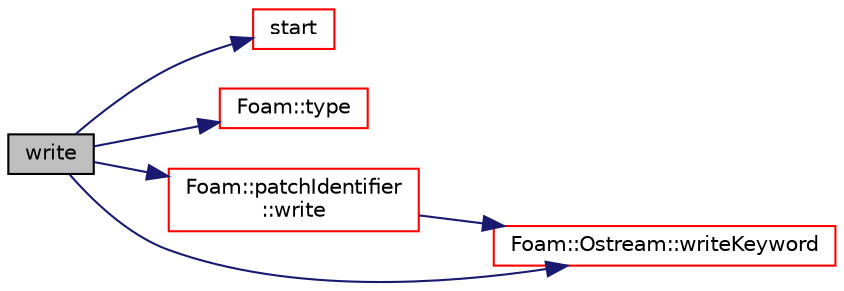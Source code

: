digraph "write"
{
  bgcolor="transparent";
  edge [fontname="Helvetica",fontsize="10",labelfontname="Helvetica",labelfontsize="10"];
  node [fontname="Helvetica",fontsize="10",shape=record];
  rankdir="LR";
  Node1 [label="write",height=0.2,width=0.4,color="black", fillcolor="grey75", style="filled", fontcolor="black"];
  Node1 -> Node2 [color="midnightblue",fontsize="10",style="solid",fontname="Helvetica"];
  Node2 [label="start",height=0.2,width=0.4,color="red",URL="$a01973.html#a861f370e41af7d54d7ff91da65de6e6a",tooltip="Return start label of this patch in the polyMesh face list. "];
  Node1 -> Node3 [color="midnightblue",fontsize="10",style="solid",fontname="Helvetica"];
  Node3 [label="Foam::type",height=0.2,width=0.4,color="red",URL="$a10974.html#aec48583af672626378f501eb9fc32cd1",tooltip="Return the file type: DIRECTORY or FILE. "];
  Node1 -> Node4 [color="midnightblue",fontsize="10",style="solid",fontname="Helvetica"];
  Node4 [label="Foam::patchIdentifier\l::write",height=0.2,width=0.4,color="red",URL="$a01838.html#a0941061ad5a26be83b4107d05750ace6",tooltip="Write patchIdentifier as a dictionary. "];
  Node4 -> Node5 [color="midnightblue",fontsize="10",style="solid",fontname="Helvetica"];
  Node5 [label="Foam::Ostream::writeKeyword",height=0.2,width=0.4,color="red",URL="$a01774.html#a3c58b2bb9174ea3c4a5fa58095d1290e",tooltip="Write the keyword followed by an appropriate indentation. "];
  Node1 -> Node5 [color="midnightblue",fontsize="10",style="solid",fontname="Helvetica"];
}
